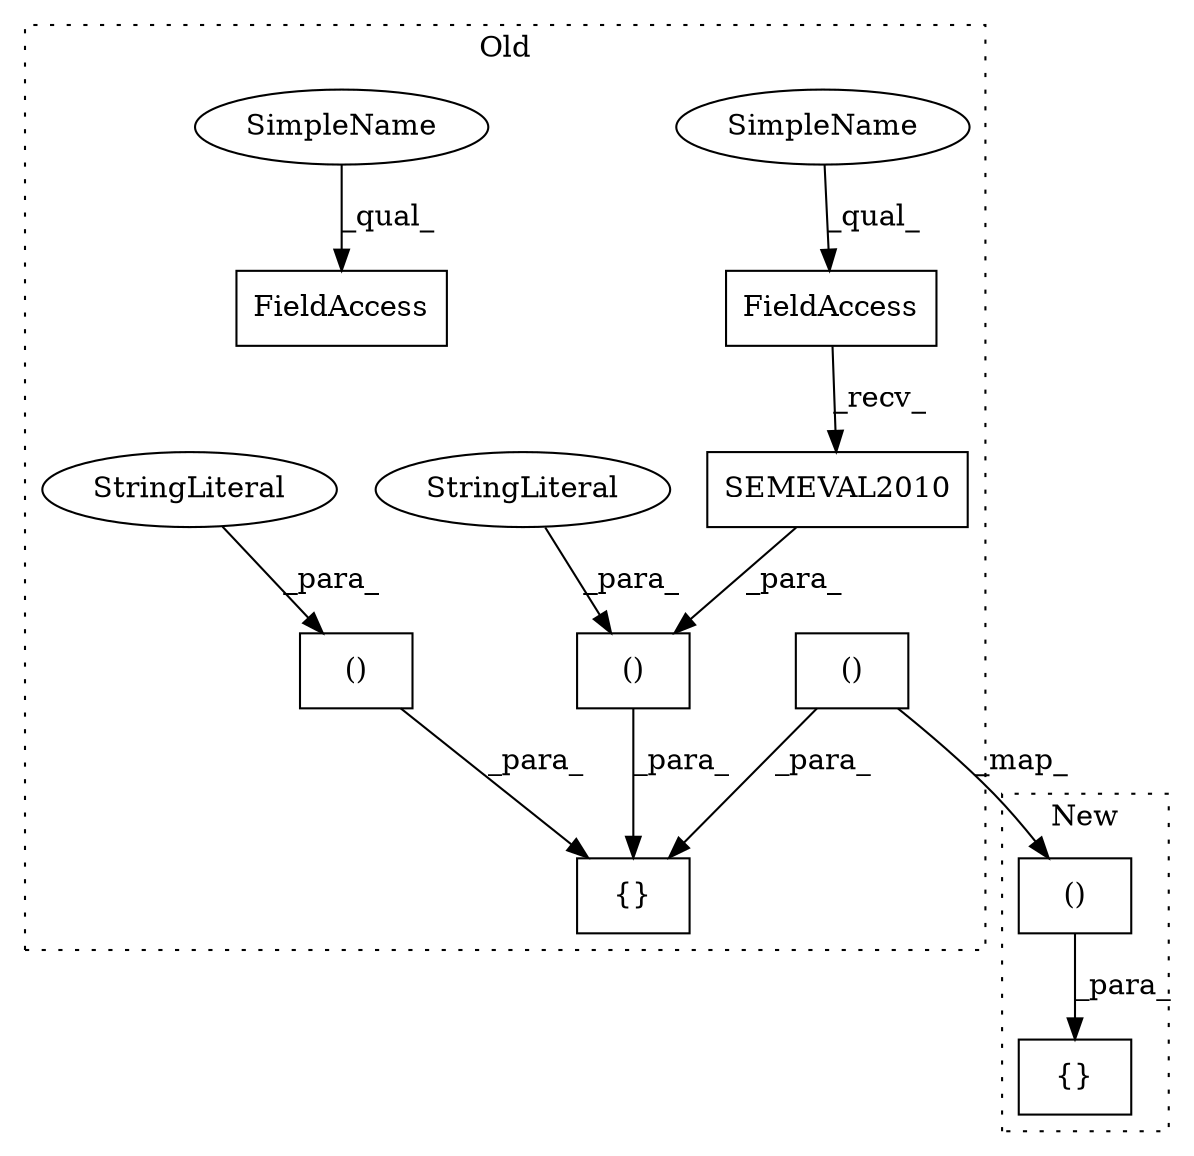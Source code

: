 digraph G {
subgraph cluster0 {
1 [label="SEMEVAL2010" a="32" s="983" l="13" shape="box"];
3 [label="()" a="106" s="968" l="71" shape="box"];
4 [label="{}" a="4" s="962,1185" l="6,2" shape="box"];
5 [label="()" a="106" s="1046" l="71" shape="box"];
6 [label="FieldAccess" a="22" s="968" l="14" shape="box"];
7 [label="FieldAccess" a="22" s="1046" l="14" shape="box"];
9 [label="()" a="106" s="1124" l="61" shape="box"];
10 [label="StringLiteral" a="45" s="1009" l="30" shape="ellipse"];
11 [label="StringLiteral" a="45" s="1087" l="30" shape="ellipse"];
12 [label="SimpleName" a="42" s="968" l="5" shape="ellipse"];
13 [label="SimpleName" a="42" s="1046" l="5" shape="ellipse"];
label = "Old";
style="dotted";
}
subgraph cluster1 {
2 [label="{}" a="4" s="962,1029" l="6,2" shape="box"];
8 [label="()" a="106" s="968" l="61" shape="box"];
label = "New";
style="dotted";
}
1 -> 3 [label="_para_"];
3 -> 4 [label="_para_"];
5 -> 4 [label="_para_"];
6 -> 1 [label="_recv_"];
8 -> 2 [label="_para_"];
9 -> 8 [label="_map_"];
9 -> 4 [label="_para_"];
10 -> 3 [label="_para_"];
11 -> 5 [label="_para_"];
12 -> 6 [label="_qual_"];
13 -> 7 [label="_qual_"];
}